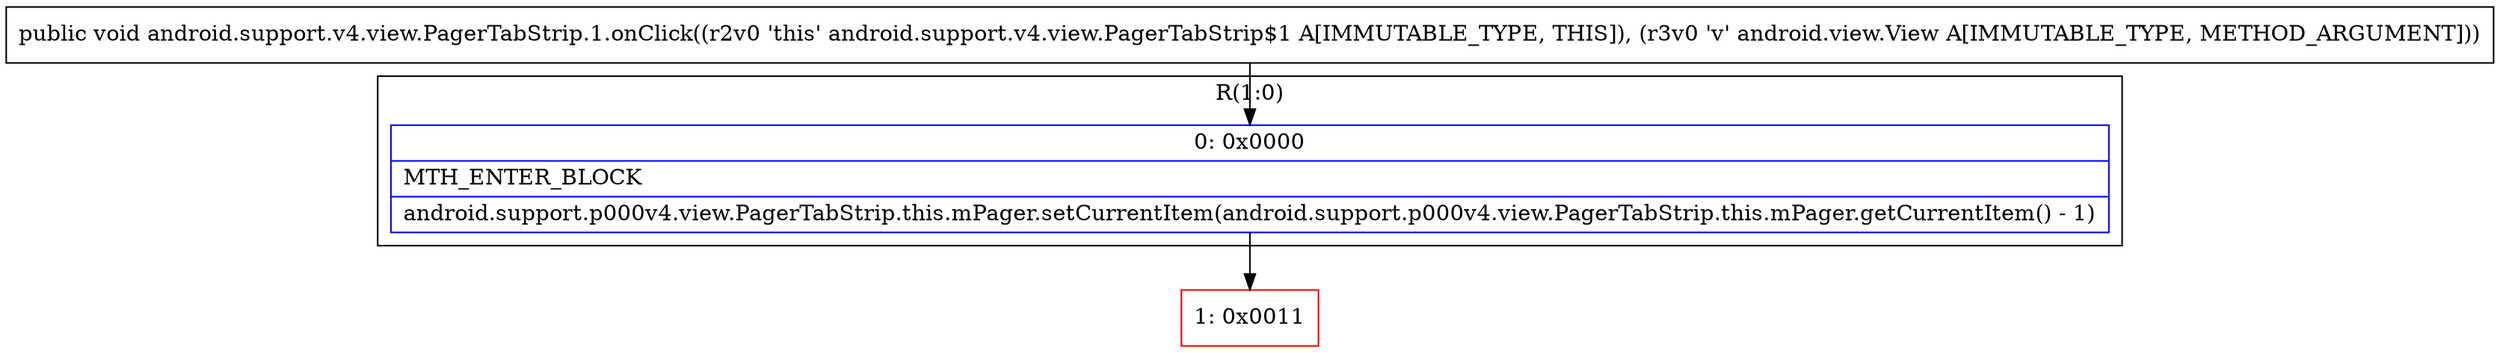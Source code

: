 digraph "CFG forandroid.support.v4.view.PagerTabStrip.1.onClick(Landroid\/view\/View;)V" {
subgraph cluster_Region_1765654096 {
label = "R(1:0)";
node [shape=record,color=blue];
Node_0 [shape=record,label="{0\:\ 0x0000|MTH_ENTER_BLOCK\l|android.support.p000v4.view.PagerTabStrip.this.mPager.setCurrentItem(android.support.p000v4.view.PagerTabStrip.this.mPager.getCurrentItem() \- 1)\l}"];
}
Node_1 [shape=record,color=red,label="{1\:\ 0x0011}"];
MethodNode[shape=record,label="{public void android.support.v4.view.PagerTabStrip.1.onClick((r2v0 'this' android.support.v4.view.PagerTabStrip$1 A[IMMUTABLE_TYPE, THIS]), (r3v0 'v' android.view.View A[IMMUTABLE_TYPE, METHOD_ARGUMENT])) }"];
MethodNode -> Node_0;
Node_0 -> Node_1;
}

